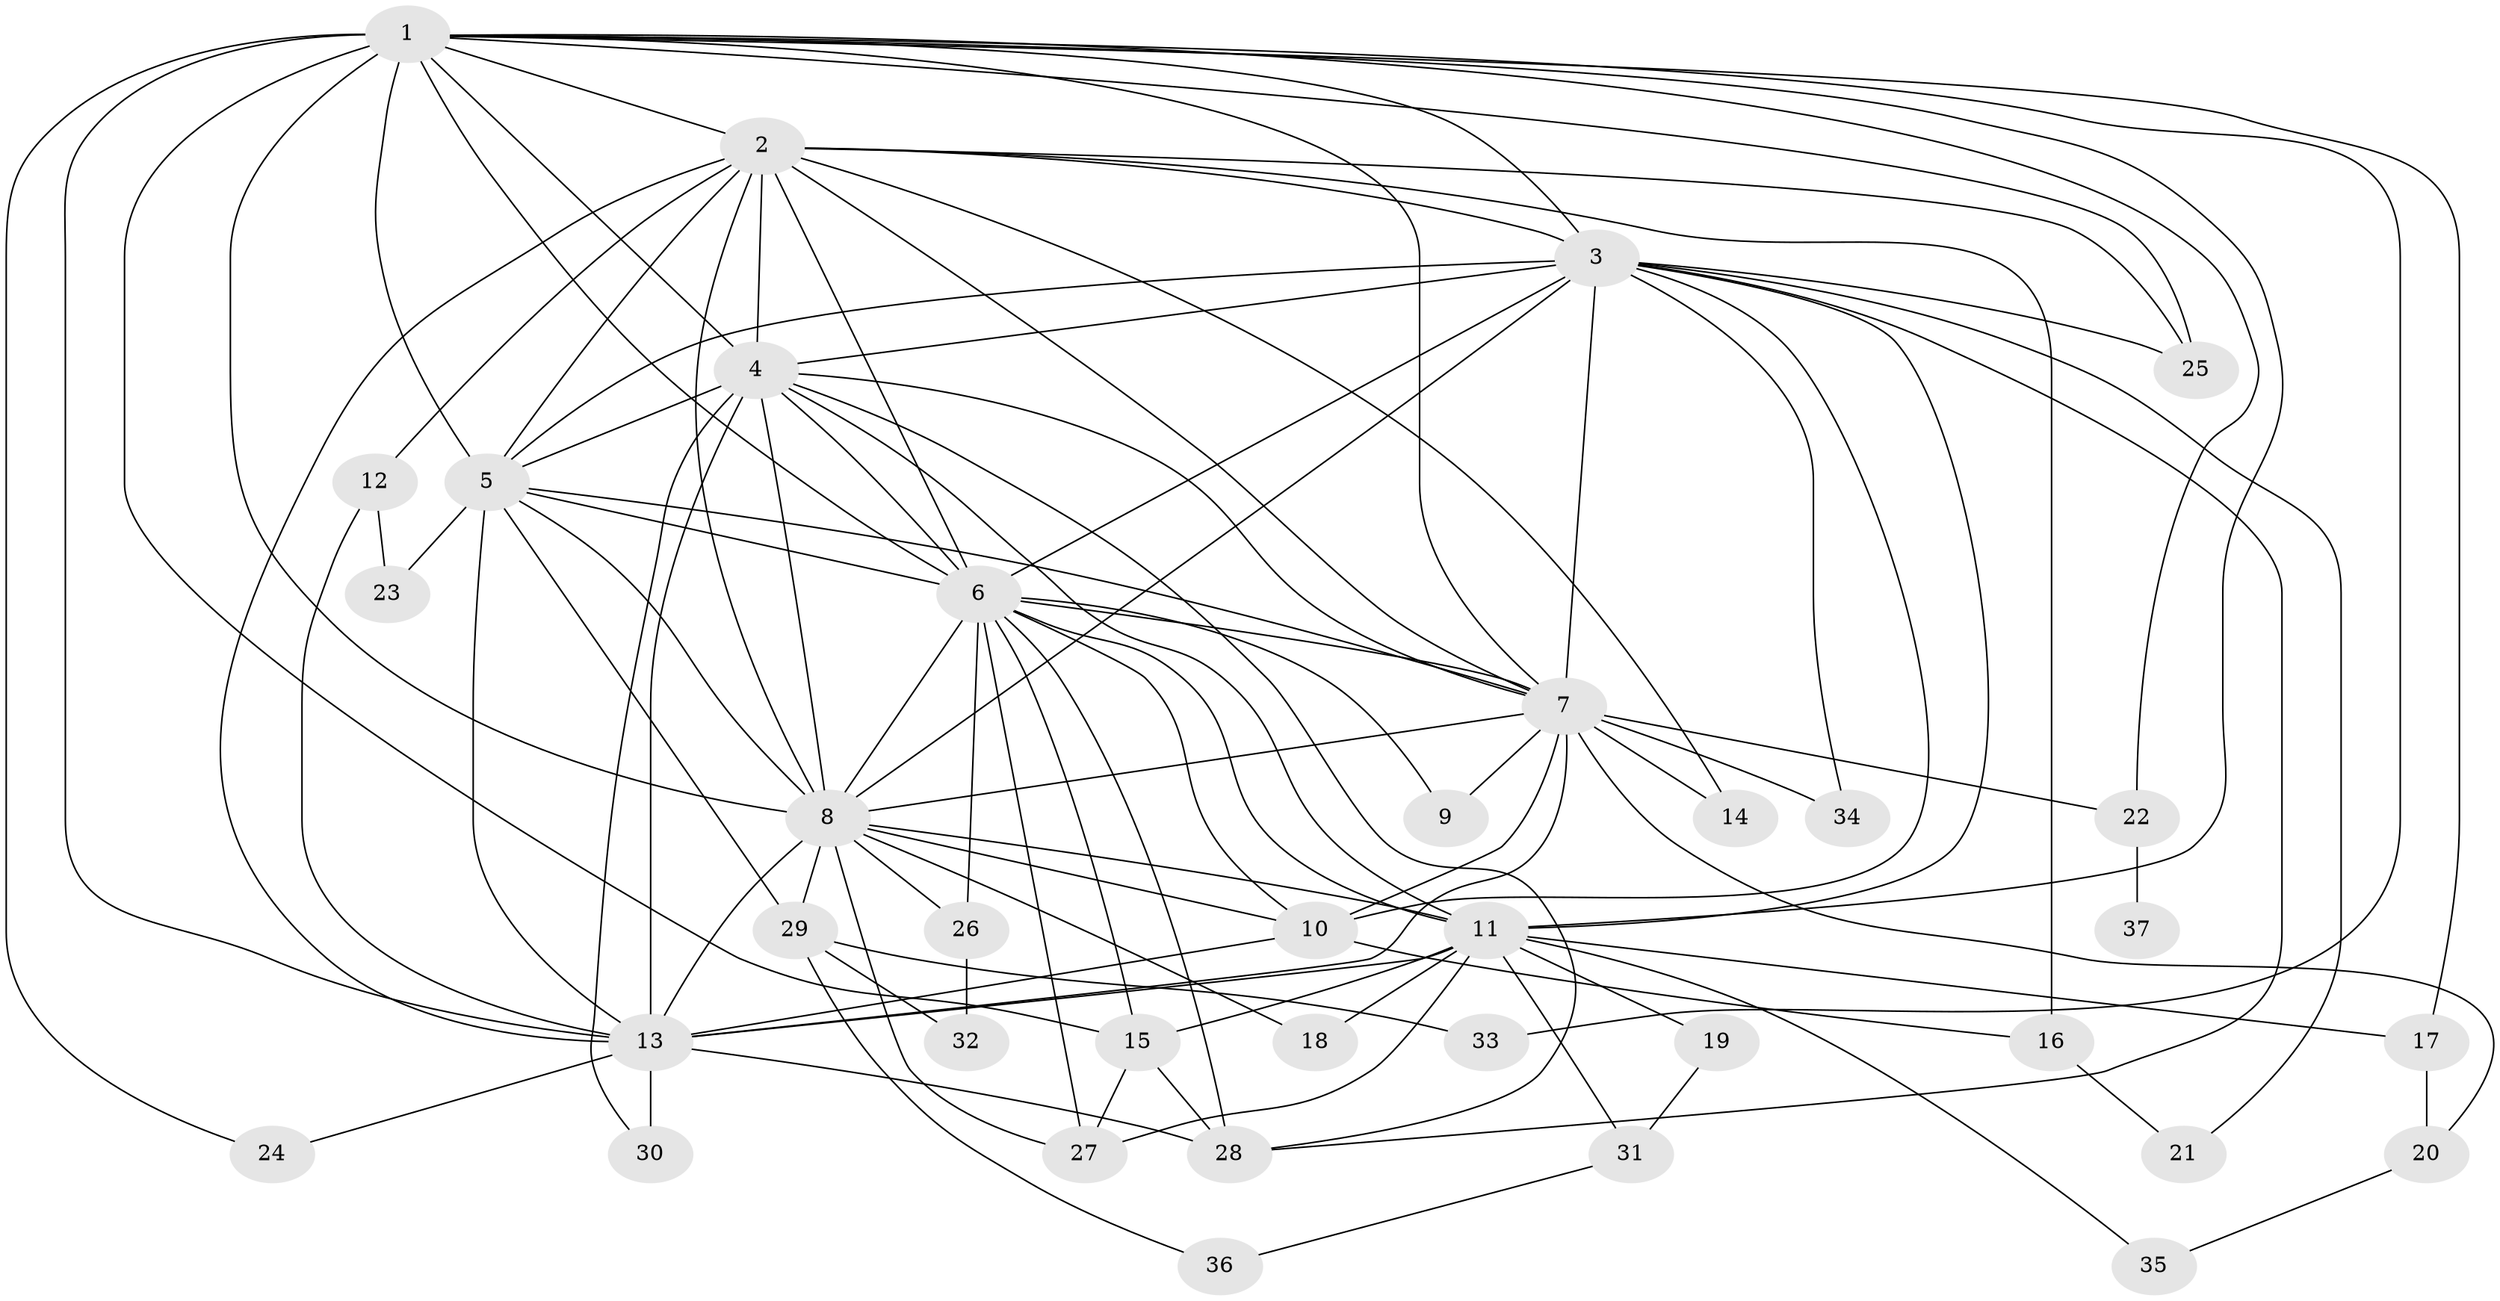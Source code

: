 // original degree distribution, {21: 0.013513513513513514, 18: 0.04054054054054054, 16: 0.013513513513513514, 12: 0.013513513513513514, 13: 0.013513513513513514, 26: 0.013513513513513514, 17: 0.013513513513513514, 14: 0.013513513513513514, 2: 0.5, 4: 0.08108108108108109, 5: 0.02702702702702703, 3: 0.24324324324324326, 11: 0.013513513513513514}
// Generated by graph-tools (version 1.1) at 2025/34/03/09/25 02:34:36]
// undirected, 37 vertices, 102 edges
graph export_dot {
graph [start="1"]
  node [color=gray90,style=filled];
  1;
  2;
  3;
  4;
  5;
  6;
  7;
  8;
  9;
  10;
  11;
  12;
  13;
  14;
  15;
  16;
  17;
  18;
  19;
  20;
  21;
  22;
  23;
  24;
  25;
  26;
  27;
  28;
  29;
  30;
  31;
  32;
  33;
  34;
  35;
  36;
  37;
  1 -- 2 [weight=2.0];
  1 -- 3 [weight=3.0];
  1 -- 4 [weight=4.0];
  1 -- 5 [weight=3.0];
  1 -- 6 [weight=3.0];
  1 -- 7 [weight=3.0];
  1 -- 8 [weight=8.0];
  1 -- 11 [weight=1.0];
  1 -- 13 [weight=2.0];
  1 -- 15 [weight=1.0];
  1 -- 17 [weight=1.0];
  1 -- 22 [weight=1.0];
  1 -- 24 [weight=1.0];
  1 -- 25 [weight=1.0];
  1 -- 33 [weight=1.0];
  2 -- 3 [weight=1.0];
  2 -- 4 [weight=2.0];
  2 -- 5 [weight=1.0];
  2 -- 6 [weight=1.0];
  2 -- 7 [weight=2.0];
  2 -- 8 [weight=1.0];
  2 -- 12 [weight=1.0];
  2 -- 13 [weight=3.0];
  2 -- 14 [weight=1.0];
  2 -- 16 [weight=1.0];
  2 -- 25 [weight=1.0];
  3 -- 4 [weight=2.0];
  3 -- 5 [weight=1.0];
  3 -- 6 [weight=1.0];
  3 -- 7 [weight=1.0];
  3 -- 8 [weight=1.0];
  3 -- 10 [weight=1.0];
  3 -- 11 [weight=1.0];
  3 -- 21 [weight=1.0];
  3 -- 25 [weight=1.0];
  3 -- 28 [weight=1.0];
  3 -- 34 [weight=1.0];
  4 -- 5 [weight=2.0];
  4 -- 6 [weight=2.0];
  4 -- 7 [weight=2.0];
  4 -- 8 [weight=4.0];
  4 -- 11 [weight=1.0];
  4 -- 13 [weight=13.0];
  4 -- 28 [weight=1.0];
  4 -- 30 [weight=1.0];
  5 -- 6 [weight=1.0];
  5 -- 7 [weight=1.0];
  5 -- 8 [weight=1.0];
  5 -- 13 [weight=1.0];
  5 -- 23 [weight=1.0];
  5 -- 29 [weight=1.0];
  6 -- 7 [weight=1.0];
  6 -- 8 [weight=1.0];
  6 -- 9 [weight=1.0];
  6 -- 10 [weight=1.0];
  6 -- 11 [weight=1.0];
  6 -- 15 [weight=1.0];
  6 -- 26 [weight=1.0];
  6 -- 27 [weight=1.0];
  6 -- 28 [weight=1.0];
  7 -- 8 [weight=1.0];
  7 -- 9 [weight=1.0];
  7 -- 10 [weight=1.0];
  7 -- 13 [weight=1.0];
  7 -- 14 [weight=1.0];
  7 -- 20 [weight=1.0];
  7 -- 22 [weight=1.0];
  7 -- 34 [weight=1.0];
  8 -- 10 [weight=1.0];
  8 -- 11 [weight=1.0];
  8 -- 13 [weight=1.0];
  8 -- 18 [weight=2.0];
  8 -- 26 [weight=1.0];
  8 -- 27 [weight=1.0];
  8 -- 29 [weight=1.0];
  10 -- 13 [weight=1.0];
  10 -- 16 [weight=1.0];
  11 -- 13 [weight=1.0];
  11 -- 15 [weight=1.0];
  11 -- 17 [weight=1.0];
  11 -- 18 [weight=1.0];
  11 -- 19 [weight=2.0];
  11 -- 27 [weight=1.0];
  11 -- 31 [weight=1.0];
  11 -- 35 [weight=1.0];
  12 -- 13 [weight=1.0];
  12 -- 23 [weight=1.0];
  13 -- 24 [weight=1.0];
  13 -- 28 [weight=1.0];
  13 -- 30 [weight=2.0];
  15 -- 27 [weight=1.0];
  15 -- 28 [weight=1.0];
  16 -- 21 [weight=1.0];
  17 -- 20 [weight=1.0];
  19 -- 31 [weight=1.0];
  20 -- 35 [weight=1.0];
  22 -- 37 [weight=1.0];
  26 -- 32 [weight=1.0];
  29 -- 32 [weight=1.0];
  29 -- 33 [weight=1.0];
  29 -- 36 [weight=1.0];
  31 -- 36 [weight=1.0];
}
